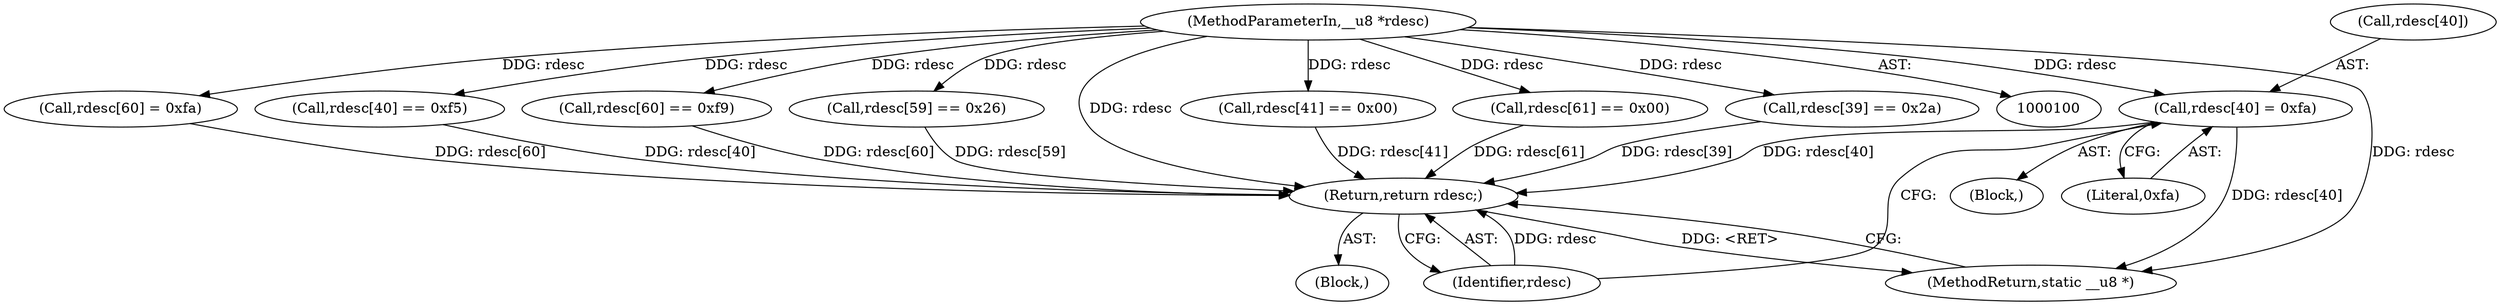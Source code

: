 digraph "0_linux_4ab25786c87eb20857bbb715c3ae34ec8fd6a214_3@array" {
"1000155" [label="(Call,rdesc[40] = 0xfa)"];
"1000102" [label="(MethodParameterIn,__u8 *rdesc)"];
"1000160" [label="(Return,return rdesc;)"];
"1000146" [label="(Block,)"];
"1000124" [label="(Call,rdesc[41] == 0x00)"];
"1000155" [label="(Call,rdesc[40] = 0xfa)"];
"1000104" [label="(Block,)"];
"1000141" [label="(Call,rdesc[61] == 0x00)"];
"1000159" [label="(Literal,0xfa)"];
"1000162" [label="(MethodReturn,static __u8 *)"];
"1000112" [label="(Call,rdesc[39] == 0x2a)"];
"1000150" [label="(Call,rdesc[60] = 0xfa)"];
"1000161" [label="(Identifier,rdesc)"];
"1000156" [label="(Call,rdesc[40])"];
"1000102" [label="(MethodParameterIn,__u8 *rdesc)"];
"1000118" [label="(Call,rdesc[40] == 0xf5)"];
"1000136" [label="(Call,rdesc[60] == 0xf9)"];
"1000160" [label="(Return,return rdesc;)"];
"1000130" [label="(Call,rdesc[59] == 0x26)"];
"1000155" -> "1000146"  [label="AST: "];
"1000155" -> "1000159"  [label="CFG: "];
"1000156" -> "1000155"  [label="AST: "];
"1000159" -> "1000155"  [label="AST: "];
"1000161" -> "1000155"  [label="CFG: "];
"1000155" -> "1000162"  [label="DDG: rdesc[40]"];
"1000102" -> "1000155"  [label="DDG: rdesc"];
"1000155" -> "1000160"  [label="DDG: rdesc[40]"];
"1000102" -> "1000100"  [label="AST: "];
"1000102" -> "1000162"  [label="DDG: rdesc"];
"1000102" -> "1000112"  [label="DDG: rdesc"];
"1000102" -> "1000118"  [label="DDG: rdesc"];
"1000102" -> "1000124"  [label="DDG: rdesc"];
"1000102" -> "1000130"  [label="DDG: rdesc"];
"1000102" -> "1000136"  [label="DDG: rdesc"];
"1000102" -> "1000141"  [label="DDG: rdesc"];
"1000102" -> "1000150"  [label="DDG: rdesc"];
"1000102" -> "1000160"  [label="DDG: rdesc"];
"1000160" -> "1000104"  [label="AST: "];
"1000160" -> "1000161"  [label="CFG: "];
"1000161" -> "1000160"  [label="AST: "];
"1000162" -> "1000160"  [label="CFG: "];
"1000160" -> "1000162"  [label="DDG: <RET>"];
"1000161" -> "1000160"  [label="DDG: rdesc"];
"1000141" -> "1000160"  [label="DDG: rdesc[61]"];
"1000124" -> "1000160"  [label="DDG: rdesc[41]"];
"1000150" -> "1000160"  [label="DDG: rdesc[60]"];
"1000112" -> "1000160"  [label="DDG: rdesc[39]"];
"1000118" -> "1000160"  [label="DDG: rdesc[40]"];
"1000136" -> "1000160"  [label="DDG: rdesc[60]"];
"1000130" -> "1000160"  [label="DDG: rdesc[59]"];
}
